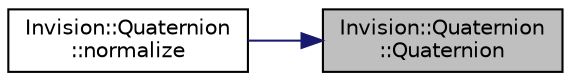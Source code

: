 digraph "Invision::Quaternion::Quaternion"
{
 // LATEX_PDF_SIZE
  edge [fontname="Helvetica",fontsize="10",labelfontname="Helvetica",labelfontsize="10"];
  node [fontname="Helvetica",fontsize="10",shape=record];
  rankdir="RL";
  Node1 [label="Invision::Quaternion\l::Quaternion",height=0.2,width=0.4,color="black", fillcolor="grey75", style="filled", fontcolor="black",tooltip=" "];
  Node1 -> Node2 [dir="back",color="midnightblue",fontsize="10",style="solid",fontname="Helvetica"];
  Node2 [label="Invision::Quaternion\l::normalize",height=0.2,width=0.4,color="black", fillcolor="white", style="filled",URL="$class_invision_1_1_quaternion.html#aa0cbc6a17c7cc679cd1930a2490eb495",tooltip=" "];
}
